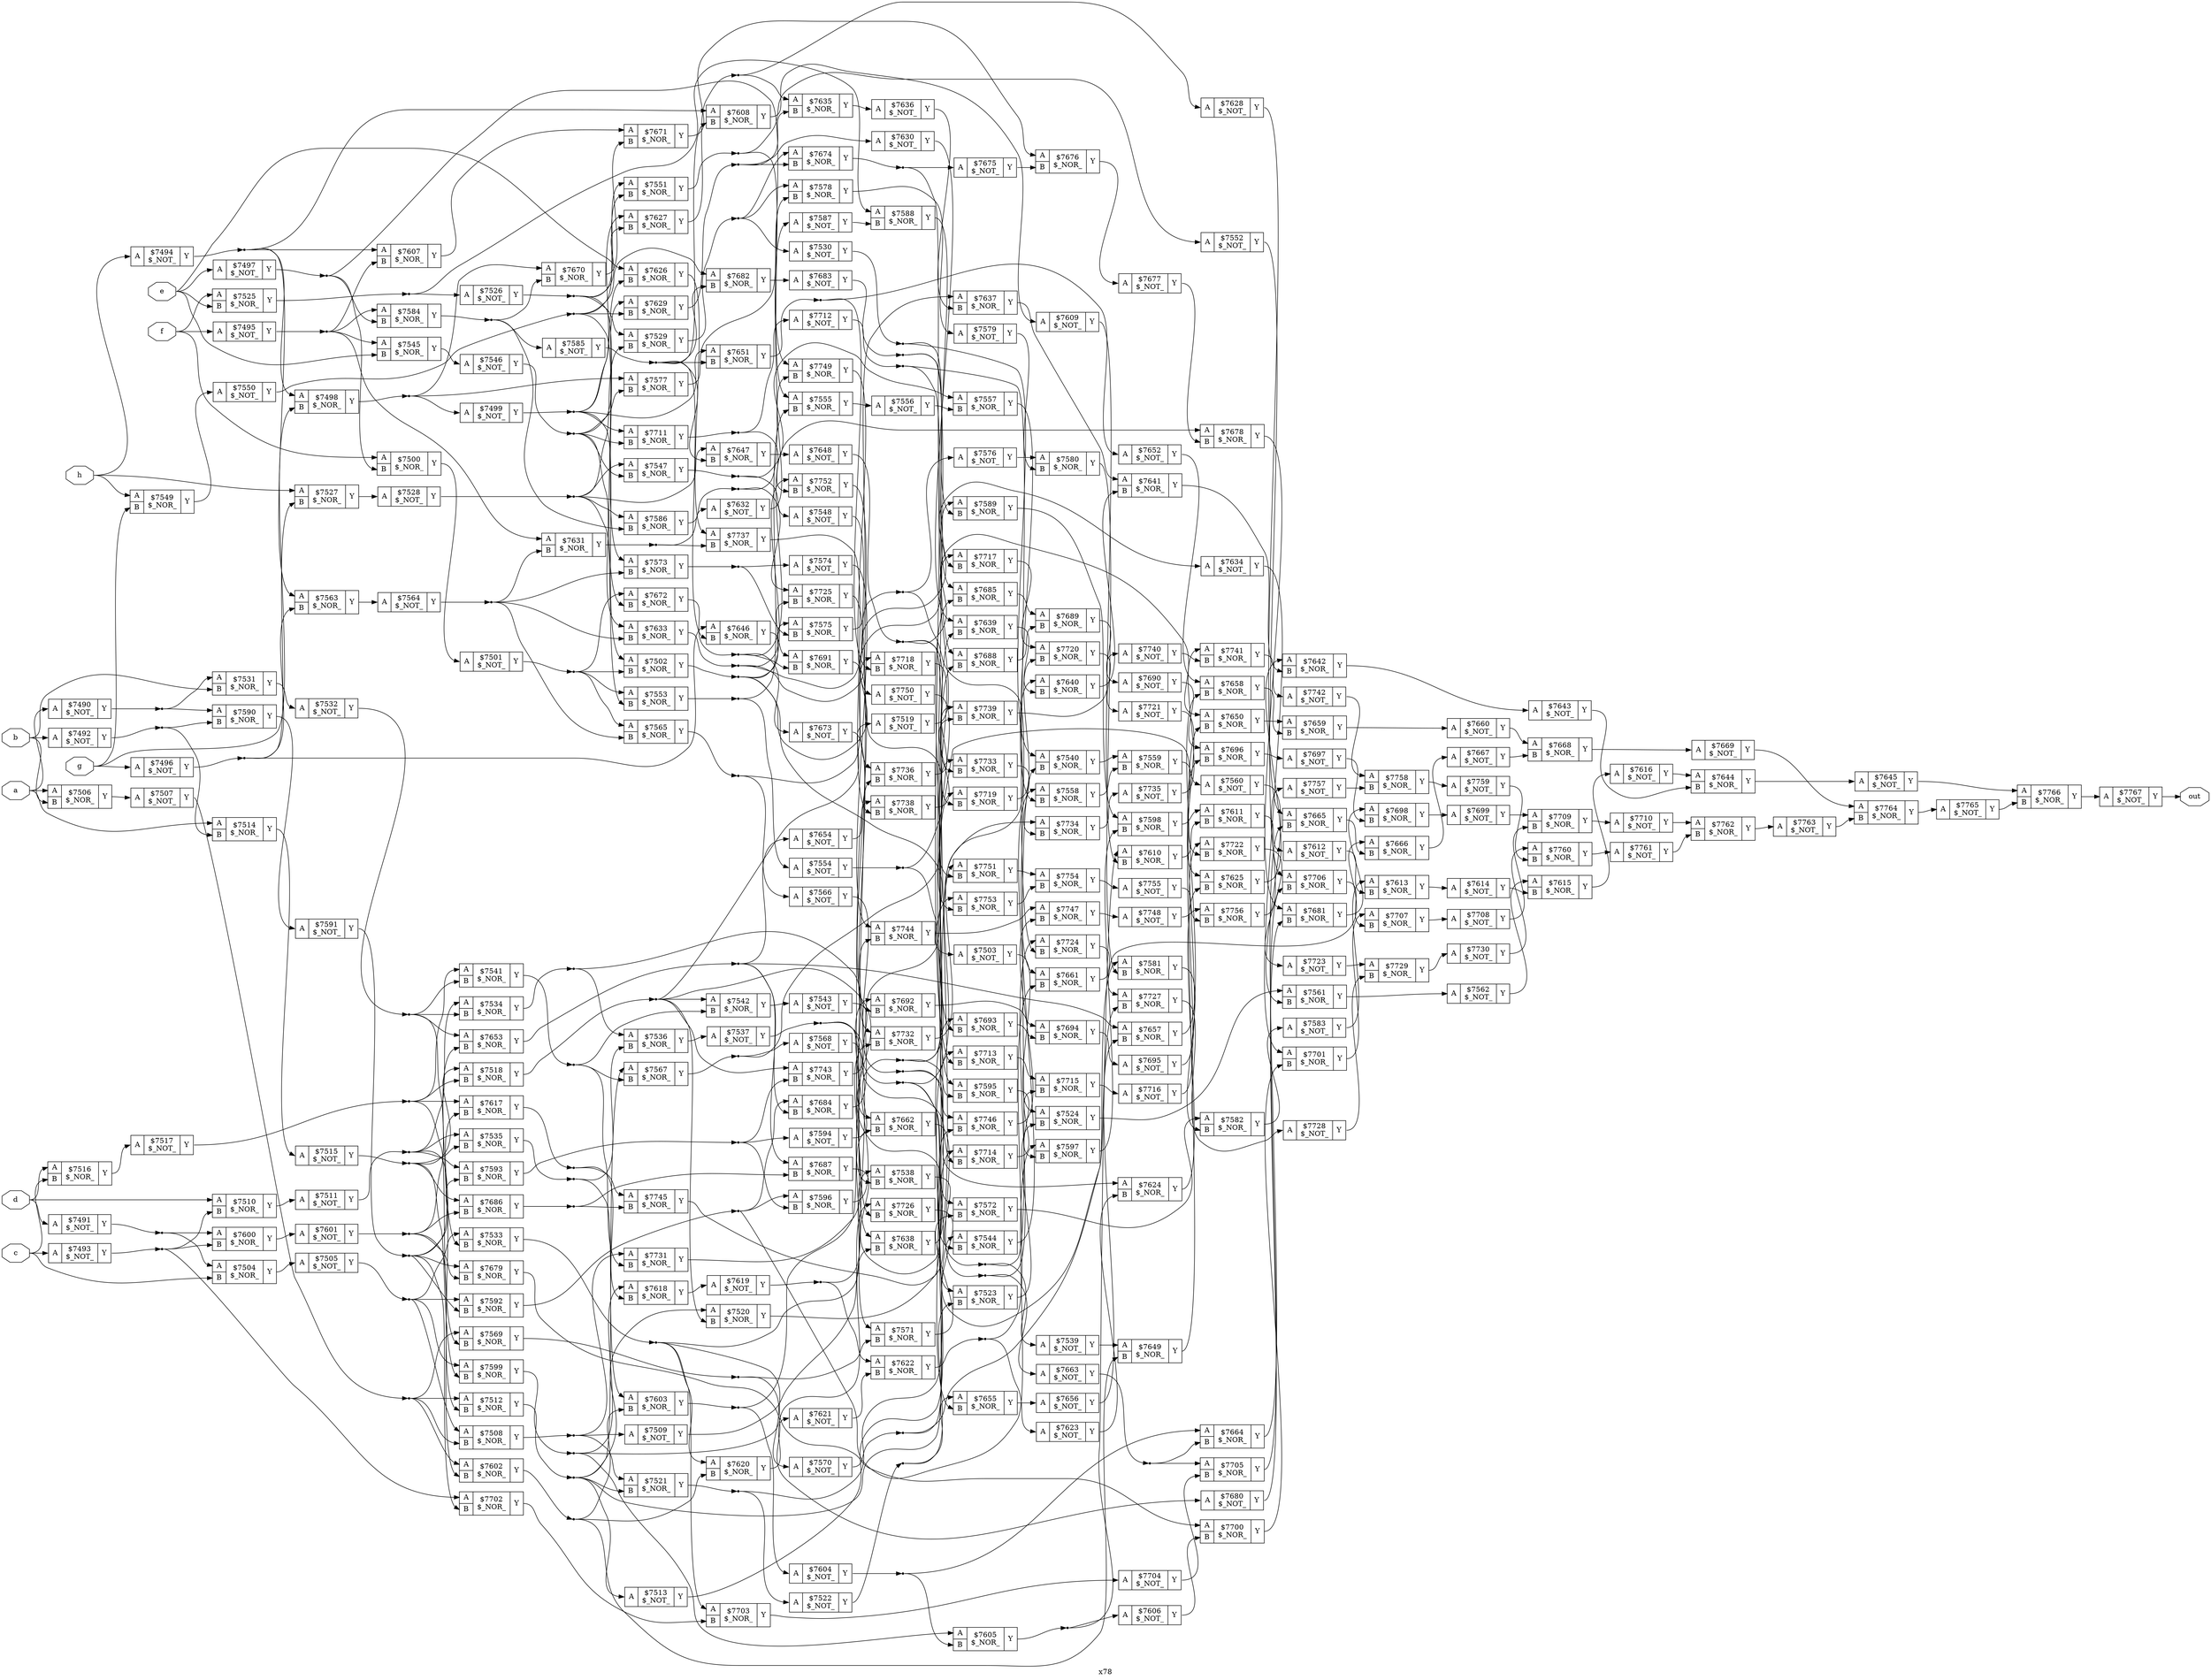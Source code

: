digraph "x78" {
label="x78";
rankdir="LR";
remincross=true;
n278 [ shape=octagon, label="a", color="black", fontcolor="black" ];
n279 [ shape=octagon, label="b", color="black", fontcolor="black" ];
n280 [ shape=octagon, label="c", color="black", fontcolor="black" ];
n281 [ shape=octagon, label="d", color="black", fontcolor="black" ];
n282 [ shape=octagon, label="e", color="black", fontcolor="black" ];
n283 [ shape=octagon, label="f", color="black", fontcolor="black" ];
n284 [ shape=octagon, label="g", color="black", fontcolor="black" ];
n285 [ shape=octagon, label="h", color="black", fontcolor="black" ];
n286 [ shape=octagon, label="out", color="black", fontcolor="black" ];
c289 [ shape=record, label="{{<p287> A}|$7490\n$_NOT_|{<p288> Y}}" ];
c290 [ shape=record, label="{{<p287> A}|$7491\n$_NOT_|{<p288> Y}}" ];
c291 [ shape=record, label="{{<p287> A}|$7492\n$_NOT_|{<p288> Y}}" ];
c292 [ shape=record, label="{{<p287> A}|$7493\n$_NOT_|{<p288> Y}}" ];
c293 [ shape=record, label="{{<p287> A}|$7494\n$_NOT_|{<p288> Y}}" ];
c294 [ shape=record, label="{{<p287> A}|$7495\n$_NOT_|{<p288> Y}}" ];
c295 [ shape=record, label="{{<p287> A}|$7496\n$_NOT_|{<p288> Y}}" ];
c296 [ shape=record, label="{{<p287> A}|$7497\n$_NOT_|{<p288> Y}}" ];
c298 [ shape=record, label="{{<p287> A|<p297> B}|$7498\n$_NOR_|{<p288> Y}}" ];
c299 [ shape=record, label="{{<p287> A}|$7499\n$_NOT_|{<p288> Y}}" ];
c300 [ shape=record, label="{{<p287> A|<p297> B}|$7500\n$_NOR_|{<p288> Y}}" ];
c301 [ shape=record, label="{{<p287> A}|$7501\n$_NOT_|{<p288> Y}}" ];
c302 [ shape=record, label="{{<p287> A|<p297> B}|$7502\n$_NOR_|{<p288> Y}}" ];
c303 [ shape=record, label="{{<p287> A}|$7503\n$_NOT_|{<p288> Y}}" ];
c304 [ shape=record, label="{{<p287> A|<p297> B}|$7504\n$_NOR_|{<p288> Y}}" ];
c305 [ shape=record, label="{{<p287> A}|$7505\n$_NOT_|{<p288> Y}}" ];
c306 [ shape=record, label="{{<p287> A|<p297> B}|$7506\n$_NOR_|{<p288> Y}}" ];
c307 [ shape=record, label="{{<p287> A}|$7507\n$_NOT_|{<p288> Y}}" ];
c308 [ shape=record, label="{{<p287> A|<p297> B}|$7508\n$_NOR_|{<p288> Y}}" ];
c309 [ shape=record, label="{{<p287> A}|$7509\n$_NOT_|{<p288> Y}}" ];
c310 [ shape=record, label="{{<p287> A|<p297> B}|$7510\n$_NOR_|{<p288> Y}}" ];
c311 [ shape=record, label="{{<p287> A}|$7511\n$_NOT_|{<p288> Y}}" ];
c312 [ shape=record, label="{{<p287> A|<p297> B}|$7512\n$_NOR_|{<p288> Y}}" ];
c313 [ shape=record, label="{{<p287> A}|$7513\n$_NOT_|{<p288> Y}}" ];
c314 [ shape=record, label="{{<p287> A|<p297> B}|$7514\n$_NOR_|{<p288> Y}}" ];
c315 [ shape=record, label="{{<p287> A}|$7515\n$_NOT_|{<p288> Y}}" ];
c316 [ shape=record, label="{{<p287> A|<p297> B}|$7516\n$_NOR_|{<p288> Y}}" ];
c317 [ shape=record, label="{{<p287> A}|$7517\n$_NOT_|{<p288> Y}}" ];
c318 [ shape=record, label="{{<p287> A|<p297> B}|$7518\n$_NOR_|{<p288> Y}}" ];
c319 [ shape=record, label="{{<p287> A}|$7519\n$_NOT_|{<p288> Y}}" ];
c320 [ shape=record, label="{{<p287> A|<p297> B}|$7520\n$_NOR_|{<p288> Y}}" ];
c321 [ shape=record, label="{{<p287> A|<p297> B}|$7521\n$_NOR_|{<p288> Y}}" ];
c322 [ shape=record, label="{{<p287> A}|$7522\n$_NOT_|{<p288> Y}}" ];
c323 [ shape=record, label="{{<p287> A|<p297> B}|$7523\n$_NOR_|{<p288> Y}}" ];
c324 [ shape=record, label="{{<p287> A|<p297> B}|$7524\n$_NOR_|{<p288> Y}}" ];
c325 [ shape=record, label="{{<p287> A|<p297> B}|$7525\n$_NOR_|{<p288> Y}}" ];
c326 [ shape=record, label="{{<p287> A}|$7526\n$_NOT_|{<p288> Y}}" ];
c327 [ shape=record, label="{{<p287> A|<p297> B}|$7527\n$_NOR_|{<p288> Y}}" ];
c328 [ shape=record, label="{{<p287> A}|$7528\n$_NOT_|{<p288> Y}}" ];
c329 [ shape=record, label="{{<p287> A|<p297> B}|$7529\n$_NOR_|{<p288> Y}}" ];
c330 [ shape=record, label="{{<p287> A}|$7530\n$_NOT_|{<p288> Y}}" ];
c331 [ shape=record, label="{{<p287> A|<p297> B}|$7531\n$_NOR_|{<p288> Y}}" ];
c332 [ shape=record, label="{{<p287> A}|$7532\n$_NOT_|{<p288> Y}}" ];
c333 [ shape=record, label="{{<p287> A|<p297> B}|$7533\n$_NOR_|{<p288> Y}}" ];
c334 [ shape=record, label="{{<p287> A|<p297> B}|$7534\n$_NOR_|{<p288> Y}}" ];
c335 [ shape=record, label="{{<p287> A|<p297> B}|$7535\n$_NOR_|{<p288> Y}}" ];
c336 [ shape=record, label="{{<p287> A|<p297> B}|$7536\n$_NOR_|{<p288> Y}}" ];
c337 [ shape=record, label="{{<p287> A}|$7537\n$_NOT_|{<p288> Y}}" ];
c338 [ shape=record, label="{{<p287> A|<p297> B}|$7538\n$_NOR_|{<p288> Y}}" ];
c339 [ shape=record, label="{{<p287> A}|$7539\n$_NOT_|{<p288> Y}}" ];
c340 [ shape=record, label="{{<p287> A|<p297> B}|$7540\n$_NOR_|{<p288> Y}}" ];
c341 [ shape=record, label="{{<p287> A|<p297> B}|$7541\n$_NOR_|{<p288> Y}}" ];
c342 [ shape=record, label="{{<p287> A|<p297> B}|$7542\n$_NOR_|{<p288> Y}}" ];
c343 [ shape=record, label="{{<p287> A}|$7543\n$_NOT_|{<p288> Y}}" ];
c344 [ shape=record, label="{{<p287> A|<p297> B}|$7544\n$_NOR_|{<p288> Y}}" ];
c345 [ shape=record, label="{{<p287> A|<p297> B}|$7545\n$_NOR_|{<p288> Y}}" ];
c346 [ shape=record, label="{{<p287> A}|$7546\n$_NOT_|{<p288> Y}}" ];
c347 [ shape=record, label="{{<p287> A|<p297> B}|$7547\n$_NOR_|{<p288> Y}}" ];
c348 [ shape=record, label="{{<p287> A}|$7548\n$_NOT_|{<p288> Y}}" ];
c349 [ shape=record, label="{{<p287> A|<p297> B}|$7549\n$_NOR_|{<p288> Y}}" ];
c350 [ shape=record, label="{{<p287> A}|$7550\n$_NOT_|{<p288> Y}}" ];
c351 [ shape=record, label="{{<p287> A|<p297> B}|$7551\n$_NOR_|{<p288> Y}}" ];
c352 [ shape=record, label="{{<p287> A}|$7552\n$_NOT_|{<p288> Y}}" ];
c353 [ shape=record, label="{{<p287> A|<p297> B}|$7553\n$_NOR_|{<p288> Y}}" ];
c354 [ shape=record, label="{{<p287> A}|$7554\n$_NOT_|{<p288> Y}}" ];
c355 [ shape=record, label="{{<p287> A|<p297> B}|$7555\n$_NOR_|{<p288> Y}}" ];
c356 [ shape=record, label="{{<p287> A}|$7556\n$_NOT_|{<p288> Y}}" ];
c357 [ shape=record, label="{{<p287> A|<p297> B}|$7557\n$_NOR_|{<p288> Y}}" ];
c358 [ shape=record, label="{{<p287> A|<p297> B}|$7558\n$_NOR_|{<p288> Y}}" ];
c359 [ shape=record, label="{{<p287> A|<p297> B}|$7559\n$_NOR_|{<p288> Y}}" ];
c360 [ shape=record, label="{{<p287> A}|$7560\n$_NOT_|{<p288> Y}}" ];
c361 [ shape=record, label="{{<p287> A|<p297> B}|$7561\n$_NOR_|{<p288> Y}}" ];
c362 [ shape=record, label="{{<p287> A}|$7562\n$_NOT_|{<p288> Y}}" ];
c363 [ shape=record, label="{{<p287> A|<p297> B}|$7563\n$_NOR_|{<p288> Y}}" ];
c364 [ shape=record, label="{{<p287> A}|$7564\n$_NOT_|{<p288> Y}}" ];
c365 [ shape=record, label="{{<p287> A|<p297> B}|$7565\n$_NOR_|{<p288> Y}}" ];
c366 [ shape=record, label="{{<p287> A}|$7566\n$_NOT_|{<p288> Y}}" ];
c367 [ shape=record, label="{{<p287> A|<p297> B}|$7567\n$_NOR_|{<p288> Y}}" ];
c368 [ shape=record, label="{{<p287> A}|$7568\n$_NOT_|{<p288> Y}}" ];
c369 [ shape=record, label="{{<p287> A|<p297> B}|$7569\n$_NOR_|{<p288> Y}}" ];
c370 [ shape=record, label="{{<p287> A}|$7570\n$_NOT_|{<p288> Y}}" ];
c371 [ shape=record, label="{{<p287> A|<p297> B}|$7571\n$_NOR_|{<p288> Y}}" ];
c372 [ shape=record, label="{{<p287> A|<p297> B}|$7572\n$_NOR_|{<p288> Y}}" ];
c373 [ shape=record, label="{{<p287> A|<p297> B}|$7573\n$_NOR_|{<p288> Y}}" ];
c374 [ shape=record, label="{{<p287> A}|$7574\n$_NOT_|{<p288> Y}}" ];
c375 [ shape=record, label="{{<p287> A|<p297> B}|$7575\n$_NOR_|{<p288> Y}}" ];
c376 [ shape=record, label="{{<p287> A}|$7576\n$_NOT_|{<p288> Y}}" ];
c377 [ shape=record, label="{{<p287> A|<p297> B}|$7577\n$_NOR_|{<p288> Y}}" ];
c378 [ shape=record, label="{{<p287> A|<p297> B}|$7578\n$_NOR_|{<p288> Y}}" ];
c379 [ shape=record, label="{{<p287> A}|$7579\n$_NOT_|{<p288> Y}}" ];
c380 [ shape=record, label="{{<p287> A|<p297> B}|$7580\n$_NOR_|{<p288> Y}}" ];
c381 [ shape=record, label="{{<p287> A|<p297> B}|$7581\n$_NOR_|{<p288> Y}}" ];
c382 [ shape=record, label="{{<p287> A|<p297> B}|$7582\n$_NOR_|{<p288> Y}}" ];
c383 [ shape=record, label="{{<p287> A}|$7583\n$_NOT_|{<p288> Y}}" ];
c384 [ shape=record, label="{{<p287> A|<p297> B}|$7584\n$_NOR_|{<p288> Y}}" ];
c385 [ shape=record, label="{{<p287> A}|$7585\n$_NOT_|{<p288> Y}}" ];
c386 [ shape=record, label="{{<p287> A|<p297> B}|$7586\n$_NOR_|{<p288> Y}}" ];
c387 [ shape=record, label="{{<p287> A}|$7587\n$_NOT_|{<p288> Y}}" ];
c388 [ shape=record, label="{{<p287> A|<p297> B}|$7588\n$_NOR_|{<p288> Y}}" ];
c389 [ shape=record, label="{{<p287> A|<p297> B}|$7589\n$_NOR_|{<p288> Y}}" ];
c390 [ shape=record, label="{{<p287> A|<p297> B}|$7590\n$_NOR_|{<p288> Y}}" ];
c391 [ shape=record, label="{{<p287> A}|$7591\n$_NOT_|{<p288> Y}}" ];
c392 [ shape=record, label="{{<p287> A|<p297> B}|$7592\n$_NOR_|{<p288> Y}}" ];
c393 [ shape=record, label="{{<p287> A|<p297> B}|$7593\n$_NOR_|{<p288> Y}}" ];
c394 [ shape=record, label="{{<p287> A}|$7594\n$_NOT_|{<p288> Y}}" ];
c395 [ shape=record, label="{{<p287> A|<p297> B}|$7595\n$_NOR_|{<p288> Y}}" ];
c396 [ shape=record, label="{{<p287> A|<p297> B}|$7596\n$_NOR_|{<p288> Y}}" ];
c397 [ shape=record, label="{{<p287> A|<p297> B}|$7597\n$_NOR_|{<p288> Y}}" ];
c398 [ shape=record, label="{{<p287> A|<p297> B}|$7598\n$_NOR_|{<p288> Y}}" ];
c399 [ shape=record, label="{{<p287> A|<p297> B}|$7599\n$_NOR_|{<p288> Y}}" ];
c400 [ shape=record, label="{{<p287> A|<p297> B}|$7600\n$_NOR_|{<p288> Y}}" ];
c401 [ shape=record, label="{{<p287> A}|$7601\n$_NOT_|{<p288> Y}}" ];
c402 [ shape=record, label="{{<p287> A|<p297> B}|$7602\n$_NOR_|{<p288> Y}}" ];
c403 [ shape=record, label="{{<p287> A|<p297> B}|$7603\n$_NOR_|{<p288> Y}}" ];
c404 [ shape=record, label="{{<p287> A}|$7604\n$_NOT_|{<p288> Y}}" ];
c405 [ shape=record, label="{{<p287> A|<p297> B}|$7605\n$_NOR_|{<p288> Y}}" ];
c406 [ shape=record, label="{{<p287> A}|$7606\n$_NOT_|{<p288> Y}}" ];
c407 [ shape=record, label="{{<p287> A|<p297> B}|$7607\n$_NOR_|{<p288> Y}}" ];
c408 [ shape=record, label="{{<p287> A|<p297> B}|$7608\n$_NOR_|{<p288> Y}}" ];
c409 [ shape=record, label="{{<p287> A}|$7609\n$_NOT_|{<p288> Y}}" ];
c410 [ shape=record, label="{{<p287> A|<p297> B}|$7610\n$_NOR_|{<p288> Y}}" ];
c411 [ shape=record, label="{{<p287> A|<p297> B}|$7611\n$_NOR_|{<p288> Y}}" ];
c412 [ shape=record, label="{{<p287> A}|$7612\n$_NOT_|{<p288> Y}}" ];
c413 [ shape=record, label="{{<p287> A|<p297> B}|$7613\n$_NOR_|{<p288> Y}}" ];
c414 [ shape=record, label="{{<p287> A}|$7614\n$_NOT_|{<p288> Y}}" ];
c415 [ shape=record, label="{{<p287> A|<p297> B}|$7615\n$_NOR_|{<p288> Y}}" ];
c416 [ shape=record, label="{{<p287> A}|$7616\n$_NOT_|{<p288> Y}}" ];
c417 [ shape=record, label="{{<p287> A|<p297> B}|$7617\n$_NOR_|{<p288> Y}}" ];
c418 [ shape=record, label="{{<p287> A|<p297> B}|$7618\n$_NOR_|{<p288> Y}}" ];
c419 [ shape=record, label="{{<p287> A}|$7619\n$_NOT_|{<p288> Y}}" ];
c420 [ shape=record, label="{{<p287> A|<p297> B}|$7620\n$_NOR_|{<p288> Y}}" ];
c421 [ shape=record, label="{{<p287> A}|$7621\n$_NOT_|{<p288> Y}}" ];
c422 [ shape=record, label="{{<p287> A|<p297> B}|$7622\n$_NOR_|{<p288> Y}}" ];
c423 [ shape=record, label="{{<p287> A}|$7623\n$_NOT_|{<p288> Y}}" ];
c424 [ shape=record, label="{{<p287> A|<p297> B}|$7624\n$_NOR_|{<p288> Y}}" ];
c425 [ shape=record, label="{{<p287> A|<p297> B}|$7625\n$_NOR_|{<p288> Y}}" ];
c426 [ shape=record, label="{{<p287> A|<p297> B}|$7626\n$_NOR_|{<p288> Y}}" ];
c427 [ shape=record, label="{{<p287> A|<p297> B}|$7627\n$_NOR_|{<p288> Y}}" ];
c428 [ shape=record, label="{{<p287> A}|$7628\n$_NOT_|{<p288> Y}}" ];
c429 [ shape=record, label="{{<p287> A|<p297> B}|$7629\n$_NOR_|{<p288> Y}}" ];
c430 [ shape=record, label="{{<p287> A}|$7630\n$_NOT_|{<p288> Y}}" ];
c431 [ shape=record, label="{{<p287> A|<p297> B}|$7631\n$_NOR_|{<p288> Y}}" ];
c432 [ shape=record, label="{{<p287> A}|$7632\n$_NOT_|{<p288> Y}}" ];
c433 [ shape=record, label="{{<p287> A|<p297> B}|$7633\n$_NOR_|{<p288> Y}}" ];
c434 [ shape=record, label="{{<p287> A}|$7634\n$_NOT_|{<p288> Y}}" ];
c435 [ shape=record, label="{{<p287> A|<p297> B}|$7635\n$_NOR_|{<p288> Y}}" ];
c436 [ shape=record, label="{{<p287> A}|$7636\n$_NOT_|{<p288> Y}}" ];
c437 [ shape=record, label="{{<p287> A|<p297> B}|$7637\n$_NOR_|{<p288> Y}}" ];
c438 [ shape=record, label="{{<p287> A|<p297> B}|$7638\n$_NOR_|{<p288> Y}}" ];
c439 [ shape=record, label="{{<p287> A|<p297> B}|$7639\n$_NOR_|{<p288> Y}}" ];
c440 [ shape=record, label="{{<p287> A|<p297> B}|$7640\n$_NOR_|{<p288> Y}}" ];
c441 [ shape=record, label="{{<p287> A|<p297> B}|$7641\n$_NOR_|{<p288> Y}}" ];
c442 [ shape=record, label="{{<p287> A|<p297> B}|$7642\n$_NOR_|{<p288> Y}}" ];
c443 [ shape=record, label="{{<p287> A}|$7643\n$_NOT_|{<p288> Y}}" ];
c444 [ shape=record, label="{{<p287> A|<p297> B}|$7644\n$_NOR_|{<p288> Y}}" ];
c445 [ shape=record, label="{{<p287> A}|$7645\n$_NOT_|{<p288> Y}}" ];
c446 [ shape=record, label="{{<p287> A|<p297> B}|$7646\n$_NOR_|{<p288> Y}}" ];
c447 [ shape=record, label="{{<p287> A|<p297> B}|$7647\n$_NOR_|{<p288> Y}}" ];
c448 [ shape=record, label="{{<p287> A}|$7648\n$_NOT_|{<p288> Y}}" ];
c449 [ shape=record, label="{{<p287> A|<p297> B}|$7649\n$_NOR_|{<p288> Y}}" ];
c450 [ shape=record, label="{{<p287> A|<p297> B}|$7650\n$_NOR_|{<p288> Y}}" ];
c451 [ shape=record, label="{{<p287> A|<p297> B}|$7651\n$_NOR_|{<p288> Y}}" ];
c452 [ shape=record, label="{{<p287> A}|$7652\n$_NOT_|{<p288> Y}}" ];
c453 [ shape=record, label="{{<p287> A|<p297> B}|$7653\n$_NOR_|{<p288> Y}}" ];
c454 [ shape=record, label="{{<p287> A}|$7654\n$_NOT_|{<p288> Y}}" ];
c455 [ shape=record, label="{{<p287> A|<p297> B}|$7655\n$_NOR_|{<p288> Y}}" ];
c456 [ shape=record, label="{{<p287> A}|$7656\n$_NOT_|{<p288> Y}}" ];
c457 [ shape=record, label="{{<p287> A|<p297> B}|$7657\n$_NOR_|{<p288> Y}}" ];
c458 [ shape=record, label="{{<p287> A|<p297> B}|$7658\n$_NOR_|{<p288> Y}}" ];
c459 [ shape=record, label="{{<p287> A|<p297> B}|$7659\n$_NOR_|{<p288> Y}}" ];
c460 [ shape=record, label="{{<p287> A}|$7660\n$_NOT_|{<p288> Y}}" ];
c461 [ shape=record, label="{{<p287> A|<p297> B}|$7661\n$_NOR_|{<p288> Y}}" ];
c462 [ shape=record, label="{{<p287> A|<p297> B}|$7662\n$_NOR_|{<p288> Y}}" ];
c463 [ shape=record, label="{{<p287> A}|$7663\n$_NOT_|{<p288> Y}}" ];
c464 [ shape=record, label="{{<p287> A|<p297> B}|$7664\n$_NOR_|{<p288> Y}}" ];
c465 [ shape=record, label="{{<p287> A|<p297> B}|$7665\n$_NOR_|{<p288> Y}}" ];
c466 [ shape=record, label="{{<p287> A|<p297> B}|$7666\n$_NOR_|{<p288> Y}}" ];
c467 [ shape=record, label="{{<p287> A}|$7667\n$_NOT_|{<p288> Y}}" ];
c468 [ shape=record, label="{{<p287> A|<p297> B}|$7668\n$_NOR_|{<p288> Y}}" ];
c469 [ shape=record, label="{{<p287> A}|$7669\n$_NOT_|{<p288> Y}}" ];
c470 [ shape=record, label="{{<p287> A|<p297> B}|$7670\n$_NOR_|{<p288> Y}}" ];
c471 [ shape=record, label="{{<p287> A|<p297> B}|$7671\n$_NOR_|{<p288> Y}}" ];
c472 [ shape=record, label="{{<p287> A|<p297> B}|$7672\n$_NOR_|{<p288> Y}}" ];
c473 [ shape=record, label="{{<p287> A}|$7673\n$_NOT_|{<p288> Y}}" ];
c474 [ shape=record, label="{{<p287> A|<p297> B}|$7674\n$_NOR_|{<p288> Y}}" ];
c475 [ shape=record, label="{{<p287> A}|$7675\n$_NOT_|{<p288> Y}}" ];
c476 [ shape=record, label="{{<p287> A|<p297> B}|$7676\n$_NOR_|{<p288> Y}}" ];
c477 [ shape=record, label="{{<p287> A}|$7677\n$_NOT_|{<p288> Y}}" ];
c478 [ shape=record, label="{{<p287> A|<p297> B}|$7678\n$_NOR_|{<p288> Y}}" ];
c479 [ shape=record, label="{{<p287> A|<p297> B}|$7679\n$_NOR_|{<p288> Y}}" ];
c480 [ shape=record, label="{{<p287> A}|$7680\n$_NOT_|{<p288> Y}}" ];
c481 [ shape=record, label="{{<p287> A|<p297> B}|$7681\n$_NOR_|{<p288> Y}}" ];
c482 [ shape=record, label="{{<p287> A|<p297> B}|$7682\n$_NOR_|{<p288> Y}}" ];
c483 [ shape=record, label="{{<p287> A}|$7683\n$_NOT_|{<p288> Y}}" ];
c484 [ shape=record, label="{{<p287> A|<p297> B}|$7684\n$_NOR_|{<p288> Y}}" ];
c485 [ shape=record, label="{{<p287> A|<p297> B}|$7685\n$_NOR_|{<p288> Y}}" ];
c486 [ shape=record, label="{{<p287> A|<p297> B}|$7686\n$_NOR_|{<p288> Y}}" ];
c487 [ shape=record, label="{{<p287> A|<p297> B}|$7687\n$_NOR_|{<p288> Y}}" ];
c488 [ shape=record, label="{{<p287> A|<p297> B}|$7688\n$_NOR_|{<p288> Y}}" ];
c489 [ shape=record, label="{{<p287> A|<p297> B}|$7689\n$_NOR_|{<p288> Y}}" ];
c490 [ shape=record, label="{{<p287> A}|$7690\n$_NOT_|{<p288> Y}}" ];
c491 [ shape=record, label="{{<p287> A|<p297> B}|$7691\n$_NOR_|{<p288> Y}}" ];
c492 [ shape=record, label="{{<p287> A|<p297> B}|$7692\n$_NOR_|{<p288> Y}}" ];
c493 [ shape=record, label="{{<p287> A|<p297> B}|$7693\n$_NOR_|{<p288> Y}}" ];
c494 [ shape=record, label="{{<p287> A|<p297> B}|$7694\n$_NOR_|{<p288> Y}}" ];
c495 [ shape=record, label="{{<p287> A}|$7695\n$_NOT_|{<p288> Y}}" ];
c496 [ shape=record, label="{{<p287> A|<p297> B}|$7696\n$_NOR_|{<p288> Y}}" ];
c497 [ shape=record, label="{{<p287> A}|$7697\n$_NOT_|{<p288> Y}}" ];
c498 [ shape=record, label="{{<p287> A|<p297> B}|$7698\n$_NOR_|{<p288> Y}}" ];
c499 [ shape=record, label="{{<p287> A}|$7699\n$_NOT_|{<p288> Y}}" ];
c500 [ shape=record, label="{{<p287> A|<p297> B}|$7700\n$_NOR_|{<p288> Y}}" ];
c501 [ shape=record, label="{{<p287> A|<p297> B}|$7701\n$_NOR_|{<p288> Y}}" ];
c502 [ shape=record, label="{{<p287> A|<p297> B}|$7702\n$_NOR_|{<p288> Y}}" ];
c503 [ shape=record, label="{{<p287> A|<p297> B}|$7703\n$_NOR_|{<p288> Y}}" ];
c504 [ shape=record, label="{{<p287> A}|$7704\n$_NOT_|{<p288> Y}}" ];
c505 [ shape=record, label="{{<p287> A|<p297> B}|$7705\n$_NOR_|{<p288> Y}}" ];
c506 [ shape=record, label="{{<p287> A|<p297> B}|$7706\n$_NOR_|{<p288> Y}}" ];
c507 [ shape=record, label="{{<p287> A|<p297> B}|$7707\n$_NOR_|{<p288> Y}}" ];
c508 [ shape=record, label="{{<p287> A}|$7708\n$_NOT_|{<p288> Y}}" ];
c509 [ shape=record, label="{{<p287> A|<p297> B}|$7709\n$_NOR_|{<p288> Y}}" ];
c510 [ shape=record, label="{{<p287> A}|$7710\n$_NOT_|{<p288> Y}}" ];
c511 [ shape=record, label="{{<p287> A|<p297> B}|$7711\n$_NOR_|{<p288> Y}}" ];
c512 [ shape=record, label="{{<p287> A}|$7712\n$_NOT_|{<p288> Y}}" ];
c513 [ shape=record, label="{{<p287> A|<p297> B}|$7713\n$_NOR_|{<p288> Y}}" ];
c514 [ shape=record, label="{{<p287> A|<p297> B}|$7714\n$_NOR_|{<p288> Y}}" ];
c515 [ shape=record, label="{{<p287> A|<p297> B}|$7715\n$_NOR_|{<p288> Y}}" ];
c516 [ shape=record, label="{{<p287> A}|$7716\n$_NOT_|{<p288> Y}}" ];
c517 [ shape=record, label="{{<p287> A|<p297> B}|$7717\n$_NOR_|{<p288> Y}}" ];
c518 [ shape=record, label="{{<p287> A|<p297> B}|$7718\n$_NOR_|{<p288> Y}}" ];
c519 [ shape=record, label="{{<p287> A|<p297> B}|$7719\n$_NOR_|{<p288> Y}}" ];
c520 [ shape=record, label="{{<p287> A|<p297> B}|$7720\n$_NOR_|{<p288> Y}}" ];
c521 [ shape=record, label="{{<p287> A}|$7721\n$_NOT_|{<p288> Y}}" ];
c522 [ shape=record, label="{{<p287> A|<p297> B}|$7722\n$_NOR_|{<p288> Y}}" ];
c523 [ shape=record, label="{{<p287> A}|$7723\n$_NOT_|{<p288> Y}}" ];
c524 [ shape=record, label="{{<p287> A|<p297> B}|$7724\n$_NOR_|{<p288> Y}}" ];
c525 [ shape=record, label="{{<p287> A|<p297> B}|$7725\n$_NOR_|{<p288> Y}}" ];
c526 [ shape=record, label="{{<p287> A|<p297> B}|$7726\n$_NOR_|{<p288> Y}}" ];
c527 [ shape=record, label="{{<p287> A|<p297> B}|$7727\n$_NOR_|{<p288> Y}}" ];
c528 [ shape=record, label="{{<p287> A}|$7728\n$_NOT_|{<p288> Y}}" ];
c529 [ shape=record, label="{{<p287> A|<p297> B}|$7729\n$_NOR_|{<p288> Y}}" ];
c530 [ shape=record, label="{{<p287> A}|$7730\n$_NOT_|{<p288> Y}}" ];
c531 [ shape=record, label="{{<p287> A|<p297> B}|$7731\n$_NOR_|{<p288> Y}}" ];
c532 [ shape=record, label="{{<p287> A|<p297> B}|$7732\n$_NOR_|{<p288> Y}}" ];
c533 [ shape=record, label="{{<p287> A|<p297> B}|$7733\n$_NOR_|{<p288> Y}}" ];
c534 [ shape=record, label="{{<p287> A|<p297> B}|$7734\n$_NOR_|{<p288> Y}}" ];
c535 [ shape=record, label="{{<p287> A}|$7735\n$_NOT_|{<p288> Y}}" ];
c536 [ shape=record, label="{{<p287> A|<p297> B}|$7736\n$_NOR_|{<p288> Y}}" ];
c537 [ shape=record, label="{{<p287> A|<p297> B}|$7737\n$_NOR_|{<p288> Y}}" ];
c538 [ shape=record, label="{{<p287> A|<p297> B}|$7738\n$_NOR_|{<p288> Y}}" ];
c539 [ shape=record, label="{{<p287> A|<p297> B}|$7739\n$_NOR_|{<p288> Y}}" ];
c540 [ shape=record, label="{{<p287> A}|$7740\n$_NOT_|{<p288> Y}}" ];
c541 [ shape=record, label="{{<p287> A|<p297> B}|$7741\n$_NOR_|{<p288> Y}}" ];
c542 [ shape=record, label="{{<p287> A}|$7742\n$_NOT_|{<p288> Y}}" ];
c543 [ shape=record, label="{{<p287> A|<p297> B}|$7743\n$_NOR_|{<p288> Y}}" ];
c544 [ shape=record, label="{{<p287> A|<p297> B}|$7744\n$_NOR_|{<p288> Y}}" ];
c545 [ shape=record, label="{{<p287> A|<p297> B}|$7745\n$_NOR_|{<p288> Y}}" ];
c546 [ shape=record, label="{{<p287> A|<p297> B}|$7746\n$_NOR_|{<p288> Y}}" ];
c547 [ shape=record, label="{{<p287> A|<p297> B}|$7747\n$_NOR_|{<p288> Y}}" ];
c548 [ shape=record, label="{{<p287> A}|$7748\n$_NOT_|{<p288> Y}}" ];
c549 [ shape=record, label="{{<p287> A|<p297> B}|$7749\n$_NOR_|{<p288> Y}}" ];
c550 [ shape=record, label="{{<p287> A}|$7750\n$_NOT_|{<p288> Y}}" ];
c551 [ shape=record, label="{{<p287> A|<p297> B}|$7751\n$_NOR_|{<p288> Y}}" ];
c552 [ shape=record, label="{{<p287> A|<p297> B}|$7752\n$_NOR_|{<p288> Y}}" ];
c553 [ shape=record, label="{{<p287> A|<p297> B}|$7753\n$_NOR_|{<p288> Y}}" ];
c554 [ shape=record, label="{{<p287> A|<p297> B}|$7754\n$_NOR_|{<p288> Y}}" ];
c555 [ shape=record, label="{{<p287> A}|$7755\n$_NOT_|{<p288> Y}}" ];
c556 [ shape=record, label="{{<p287> A|<p297> B}|$7756\n$_NOR_|{<p288> Y}}" ];
c557 [ shape=record, label="{{<p287> A}|$7757\n$_NOT_|{<p288> Y}}" ];
c558 [ shape=record, label="{{<p287> A|<p297> B}|$7758\n$_NOR_|{<p288> Y}}" ];
c559 [ shape=record, label="{{<p287> A}|$7759\n$_NOT_|{<p288> Y}}" ];
c560 [ shape=record, label="{{<p287> A|<p297> B}|$7760\n$_NOR_|{<p288> Y}}" ];
c561 [ shape=record, label="{{<p287> A}|$7761\n$_NOT_|{<p288> Y}}" ];
c562 [ shape=record, label="{{<p287> A|<p297> B}|$7762\n$_NOR_|{<p288> Y}}" ];
c563 [ shape=record, label="{{<p287> A}|$7763\n$_NOT_|{<p288> Y}}" ];
c564 [ shape=record, label="{{<p287> A|<p297> B}|$7764\n$_NOR_|{<p288> Y}}" ];
c565 [ shape=record, label="{{<p287> A}|$7765\n$_NOT_|{<p288> Y}}" ];
c566 [ shape=record, label="{{<p287> A|<p297> B}|$7766\n$_NOR_|{<p288> Y}}" ];
c567 [ shape=record, label="{{<p287> A}|$7767\n$_NOT_|{<p288> Y}}" ];
c380:p288:e -> c381:p297:w [color="black", label=""];
c389:p288:e -> c398:p287:w [color="black", label=""];
c470:p288:e -> c471:p297:w [color="black", label=""];
c471:p288:e -> c476:p287:w [color="black", label=""];
n102 [ shape=point ];
c472:p288:e -> n102:w [color="black", label=""];
n102:e -> c473:p287:w [color="black", label=""];
n102:e -> c478:p287:w [color="black", label=""];
n102:e -> c491:p297:w [color="black", label=""];
c473:p288:e -> c532:p287:w [color="black", label=""];
n104 [ shape=point ];
c474:p288:e -> n104:w [color="black", label=""];
n104:e -> c475:p287:w [color="black", label=""];
n104:e -> c488:p287:w [color="black", label=""];
c475:p288:e -> c476:p297:w [color="black", label=""];
c476:p288:e -> c477:p287:w [color="black", label=""];
c477:p288:e -> c478:p297:w [color="black", label=""];
c478:p288:e -> c481:p287:w [color="black", label=""];
c479:p288:e -> c480:p287:w [color="black", label=""];
n11 [ shape=point ];
c289:p288:e -> n11:w [color="black", label=""];
n11:e -> c331:p287:w [color="black", label=""];
n11:e -> c390:p287:w [color="black", label=""];
n110 [ shape=point ];
c299:p288:e -> n110:w [color="black", label=""];
n110:e -> c302:p287:w [color="black", label=""];
n110:e -> c426:p297:w [color="black", label=""];
n110:e -> c427:p287:w [color="black", label=""];
n110:e -> c451:p287:w [color="black", label=""];
n110:e -> c511:p287:w [color="black", label=""];
c480:p288:e -> c481:p297:w [color="black", label=""];
c481:p288:e -> c498:p287:w [color="black", label=""];
c482:p288:e -> c483:p287:w [color="black", label=""];
n114 [ shape=point ];
c483:p288:e -> n114:w [color="black", label=""];
n114:e -> c485:p287:w [color="black", label=""];
n114:e -> c493:p297:w [color="black", label=""];
c484:p288:e -> c485:p297:w [color="black", label=""];
c485:p288:e -> c489:p287:w [color="black", label=""];
n117 [ shape=point ];
c486:p288:e -> n117:w [color="black", label=""];
n117:e -> c487:p297:w [color="black", label=""];
n117:e -> c545:p297:w [color="black", label=""];
c487:p288:e -> c488:p297:w [color="black", label=""];
c488:p288:e -> c489:p297:w [color="black", label=""];
c390:p288:e -> c391:p287:w [color="black", label=""];
c489:p288:e -> c490:p287:w [color="black", label=""];
c300:p288:e -> c301:p287:w [color="black", label=""];
c490:p288:e -> c496:p287:w [color="black", label=""];
c491:p288:e -> c492:p297:w [color="black", label=""];
c492:p288:e -> c494:p287:w [color="black", label=""];
c493:p288:e -> c494:p297:w [color="black", label=""];
c494:p288:e -> c495:p287:w [color="black", label=""];
c495:p288:e -> c496:p297:w [color="black", label=""];
c496:p288:e -> c497:p287:w [color="black", label=""];
c497:p288:e -> c498:p297:w [color="black", label=""];
n13 [ shape=point ];
c391:p288:e -> n13:w [color="black", label=""];
n13:e -> c392:p297:w [color="black", label=""];
n13:e -> c393:p297:w [color="black", label=""];
n13:e -> c417:p297:w [color="black", label=""];
n13:e -> c479:p287:w [color="black", label=""];
n13:e -> c502:p297:w [color="black", label=""];
c498:p288:e -> c499:p287:w [color="black", label=""];
c499:p288:e -> c509:p287:w [color="black", label=""];
n132 [ shape=point ];
c301:p288:e -> n132:w [color="black", label=""];
n132:e -> c302:p297:w [color="black", label=""];
n132:e -> c353:p287:w [color="black", label=""];
n132:e -> c365:p287:w [color="black", label=""];
n132:e -> c472:p287:w [color="black", label=""];
c500:p288:e -> c501:p297:w [color="black", label=""];
c501:p288:e -> c507:p287:w [color="black", label=""];
c502:p288:e -> c503:p297:w [color="black", label=""];
c503:p288:e -> c504:p287:w [color="black", label=""];
c504:p288:e -> c505:p297:w [color="black", label=""];
c505:p288:e -> c506:p297:w [color="black", label=""];
c506:p288:e -> c507:p297:w [color="black", label=""];
n14 [ shape=point ];
c392:p288:e -> n14:w [color="black", label=""];
n14:e -> c396:p287:w [color="black", label=""];
n14:e -> c397:p287:w [color="black", label=""];
n14:e -> c484:p287:w [color="black", label=""];
c507:p288:e -> c508:p287:w [color="black", label=""];
c508:p288:e -> c509:p297:w [color="black", label=""];
c509:p288:e -> c510:p287:w [color="black", label=""];
n143 [ shape=point ];
c302:p288:e -> n143:w [color="black", label=""];
n143:e -> c303:p287:w [color="black", label=""];
n143:e -> c375:p287:w [color="black", label=""];
n143:e -> c389:p287:w [color="black", label=""];
n143:e -> c552:p287:w [color="black", label=""];
c510:p288:e -> c562:p287:w [color="black", label=""];
n145 [ shape=point ];
c511:p288:e -> n145:w [color="black", label=""];
n145:e -> c512:p287:w [color="black", label=""];
n145:e -> c552:p297:w [color="black", label=""];
n146 [ shape=point ];
c512:p288:e -> n146:w [color="black", label=""];
n146:e -> c513:p297:w [color="black", label=""];
n146:e -> c524:p297:w [color="black", label=""];
c513:p288:e -> c515:p287:w [color="black", label=""];
c514:p288:e -> c515:p297:w [color="black", label=""];
c515:p288:e -> c516:p287:w [color="black", label=""];
n15 [ shape=point ];
c393:p288:e -> n15:w [color="black", label=""];
n15:e -> c394:p287:w [color="black", label=""];
n15:e -> c396:p297:w [color="black", label=""];
n15:e -> c543:p297:w [color="black", label=""];
c516:p288:e -> c522:p287:w [color="black", label=""];
c517:p288:e -> c520:p287:w [color="black", label=""];
c518:p288:e -> c519:p297:w [color="black", label=""];
c519:p288:e -> c520:p297:w [color="black", label=""];
c303:p288:e -> c324:p287:w [color="black", label=""];
c520:p288:e -> c521:p287:w [color="black", label=""];
c521:p288:e -> c522:p297:w [color="black", label=""];
c522:p288:e -> c523:p287:w [color="black", label=""];
c523:p288:e -> c529:p287:w [color="black", label=""];
c524:p288:e -> c527:p287:w [color="black", label=""];
n16 [ shape=point ];
c394:p288:e -> n16:w [color="black", label=""];
n16:e -> c395:p297:w [color="black", label=""];
n16:e -> c519:p287:w [color="black", label=""];
n16:e -> c553:p287:w [color="black", label=""];
c525:p288:e -> c526:p297:w [color="black", label=""];
c526:p288:e -> c527:p297:w [color="black", label=""];
c527:p288:e -> c528:p287:w [color="black", label=""];
c528:p288:e -> c529:p297:w [color="black", label=""];
c529:p288:e -> c530:p287:w [color="black", label=""];
c304:p288:e -> c305:p287:w [color="black", label=""];
c530:p288:e -> c560:p287:w [color="black", label=""];
c531:p288:e -> c532:p297:w [color="black", label=""];
c532:p288:e -> c534:p287:w [color="black", label=""];
c533:p288:e -> c534:p297:w [color="black", label=""];
c395:p288:e -> c397:p297:w [color="black", label=""];
c534:p288:e -> c535:p287:w [color="black", label=""];
c535:p288:e -> c541:p287:w [color="black", label=""];
c536:p288:e -> c539:p287:w [color="black", label=""];
c537:p288:e -> c538:p297:w [color="black", label=""];
c538:p288:e -> c539:p297:w [color="black", label=""];
c539:p288:e -> c540:p287:w [color="black", label=""];
n176 [ shape=point ];
c305:p288:e -> n176:w [color="black", label=""];
n176:e -> c308:p287:w [color="black", label=""];
n176:e -> c333:p287:w [color="black", label=""];
n176:e -> c392:p287:w [color="black", label=""];
n176:e -> c399:p287:w [color="black", label=""];
c540:p288:e -> c541:p297:w [color="black", label=""];
c541:p288:e -> c542:p287:w [color="black", label=""];
c542:p288:e -> c558:p287:w [color="black", label=""];
c396:p288:e -> c492:p287:w [color="black", label=""];
c543:p288:e -> c544:p297:w [color="black", label=""];
c544:p288:e -> c547:p287:w [color="black", label=""];
c545:p288:e -> c546:p297:w [color="black", label=""];
c546:p288:e -> c547:p297:w [color="black", label=""];
c547:p288:e -> c548:p287:w [color="black", label=""];
c548:p288:e -> c556:p287:w [color="black", label=""];
c549:p288:e -> c550:p287:w [color="black", label=""];
c306:p288:e -> c307:p287:w [color="black", label=""];
c550:p288:e -> c551:p297:w [color="black", label=""];
c551:p288:e -> c554:p287:w [color="black", label=""];
c397:p288:e -> c398:p297:w [color="black", label=""];
c552:p288:e -> c553:p297:w [color="black", label=""];
c553:p288:e -> c554:p297:w [color="black", label=""];
c554:p288:e -> c555:p287:w [color="black", label=""];
c555:p288:e -> c556:p297:w [color="black", label=""];
c556:p288:e -> c557:p287:w [color="black", label=""];
c557:p288:e -> c558:p297:w [color="black", label=""];
c558:p288:e -> c559:p287:w [color="black", label=""];
c559:p288:e -> c560:p297:w [color="black", label=""];
n198 [ shape=point ];
c307:p288:e -> n198:w [color="black", label=""];
n198:e -> c308:p297:w [color="black", label=""];
n198:e -> c312:p287:w [color="black", label=""];
n198:e -> c369:p287:w [color="black", label=""];
n198:e -> c402:p287:w [color="black", label=""];
c560:p288:e -> c561:p287:w [color="black", label=""];
c381:p288:e -> c382:p297:w [color="black", label=""];
c398:p288:e -> c411:p287:w [color="black", label=""];
c561:p288:e -> c562:p297:w [color="black", label=""];
c562:p288:e -> c563:p287:w [color="black", label=""];
c563:p288:e -> c564:p297:w [color="black", label=""];
c564:p288:e -> c565:p287:w [color="black", label=""];
c565:p288:e -> c566:p297:w [color="black", label=""];
c566:p288:e -> c567:p287:w [color="black", label=""];
n206 [ shape=point ];
c308:p288:e -> n206:w [color="black", label=""];
n206:e -> c309:p287:w [color="black", label=""];
n206:e -> c321:p287:w [color="black", label=""];
n206:e -> c531:p287:w [color="black", label=""];
c309:p288:e -> c526:p287:w [color="black", label=""];
c310:p288:e -> c311:p287:w [color="black", label=""];
n209 [ shape=point ];
c311:p288:e -> n209:w [color="black", label=""];
n209:e -> c312:p297:w [color="black", label=""];
n209:e -> c334:p287:w [color="black", label=""];
n209:e -> c335:p287:w [color="black", label=""];
n209:e -> c393:p287:w [color="black", label=""];
n21 [ shape=point ];
c399:p288:e -> n21:w [color="black", label=""];
n21:e -> c405:p287:w [color="black", label=""];
n21:e -> c418:p287:w [color="black", label=""];
n21:e -> c438:p297:w [color="black", label=""];
n210 [ shape=point ];
c312:p288:e -> n210:w [color="black", label=""];
n210:e -> c313:p287:w [color="black", label=""];
n210:e -> c320:p287:w [color="black", label=""];
n210:e -> c321:p297:w [color="black", label=""];
n210:e -> c344:p287:w [color="black", label=""];
n210:e -> c367:p287:w [color="black", label=""];
c313:p288:e -> c513:p287:w [color="black", label=""];
c314:p288:e -> c315:p287:w [color="black", label=""];
n213 [ shape=point ];
c315:p288:e -> n213:w [color="black", label=""];
n213:e -> c318:p287:w [color="black", label=""];
n213:e -> c335:p297:w [color="black", label=""];
n213:e -> c399:p297:w [color="black", label=""];
n213:e -> c486:p287:w [color="black", label=""];
c316:p288:e -> c317:p287:w [color="black", label=""];
n215 [ shape=point ];
c317:p288:e -> n215:w [color="black", label=""];
n215:e -> c318:p297:w [color="black", label=""];
n215:e -> c341:p287:w [color="black", label=""];
n215:e -> c369:p297:w [color="black", label=""];
n215:e -> c417:p287:w [color="black", label=""];
n216 [ shape=point ];
c318:p288:e -> n216:w [color="black", label=""];
n216:e -> c319:p287:w [color="black", label=""];
n216:e -> c320:p297:w [color="black", label=""];
n216:e -> c323:p287:w [color="black", label=""];
n216:e -> c342:p287:w [color="black", label=""];
n216:e -> c543:p287:w [color="black", label=""];
c319:p288:e -> c517:p287:w [color="black", label=""];
c320:p288:e -> c551:p287:w [color="black", label=""];
n219 [ shape=point ];
c321:p288:e -> n219:w [color="black", label=""];
n219:e -> c322:p287:w [color="black", label=""];
n219:e -> c493:p287:w [color="black", label=""];
n22 [ shape=point ];
c290:p288:e -> n22:w [color="black", label=""];
n22:e -> c304:p287:w [color="black", label=""];
n22:e -> c400:p287:w [color="black", label=""];
n220 [ shape=point ];
c322:p288:e -> n220:w [color="black", label=""];
n220:e -> c323:p297:w [color="black", label=""];
n220:e -> c455:p287:w [color="black", label=""];
c323:p288:e -> c324:p297:w [color="black", label=""];
c324:p288:e -> c361:p287:w [color="black", label=""];
n223 [ shape=point ];
c325:p288:e -> n223:w [color="black", label=""];
n223:e -> c326:p287:w [color="black", label=""];
n223:e -> c388:p287:w [color="black", label=""];
n224 [ shape=point ];
c326:p288:e -> n224:w [color="black", label=""];
n224:e -> c329:p287:w [color="black", label=""];
n224:e -> c351:p287:w [color="black", label=""];
n224:e -> c373:p287:w [color="black", label=""];
n224:e -> c427:p297:w [color="black", label=""];
c327:p288:e -> c328:p287:w [color="black", label=""];
n226 [ shape=point ];
c328:p288:e -> n226:w [color="black", label=""];
n226:e -> c329:p297:w [color="black", label=""];
n226:e -> c347:p287:w [color="black", label=""];
n226:e -> c353:p297:w [color="black", label=""];
n226:e -> c386:p287:w [color="black", label=""];
n226:e -> c447:p287:w [color="black", label=""];
n227 [ shape=point ];
c329:p288:e -> n227:w [color="black", label=""];
n227:e -> c330:p287:w [color="black", label=""];
n227:e -> c378:p287:w [color="black", label=""];
n227:e -> c474:p287:w [color="black", label=""];
n228 [ shape=point ];
c330:p288:e -> n228:w [color="black", label=""];
n228:e -> c340:p287:w [color="black", label=""];
n228:e -> c517:p297:w [color="black", label=""];
c331:p288:e -> c332:p287:w [color="black", label=""];
c400:p288:e -> c401:p287:w [color="black", label=""];
n230 [ shape=point ];
c332:p288:e -> n230:w [color="black", label=""];
n230:e -> c333:p297:w [color="black", label=""];
n230:e -> c334:p297:w [color="black", label=""];
n230:e -> c341:p297:w [color="black", label=""];
n230:e -> c453:p287:w [color="black", label=""];
n231 [ shape=point ];
c333:p288:e -> n231:w [color="black", label=""];
n231:e -> c338:p287:w [color="black", label=""];
n231:e -> c420:p287:w [color="black", label=""];
n231:e -> c500:p287:w [color="black", label=""];
n231:e -> c503:p287:w [color="black", label=""];
n232 [ shape=point ];
c334:p288:e -> n232:w [color="black", label=""];
n232:e -> c336:p287:w [color="black", label=""];
n232:e -> c462:p287:w [color="black", label=""];
n233 [ shape=point ];
c335:p288:e -> n233:w [color="black", label=""];
n233:e -> c336:p297:w [color="black", label=""];
n233:e -> c403:p287:w [color="black", label=""];
c336:p288:e -> c337:p287:w [color="black", label=""];
n235 [ shape=point ];
c337:p288:e -> n235:w [color="black", label=""];
n235:e -> c338:p297:w [color="black", label=""];
n235:e -> c424:p287:w [color="black", label=""];
n235:e -> c438:p287:w [color="black", label=""];
n236 [ shape=point ];
c338:p288:e -> n236:w [color="black", label=""];
n236:e -> c339:p287:w [color="black", label=""];
n236:e -> c340:p297:w [color="black", label=""];
c339:p288:e -> c449:p287:w [color="black", label=""];
c340:p288:e -> c359:p287:w [color="black", label=""];
n239 [ shape=point ];
c341:p288:e -> n239:w [color="black", label=""];
n239:e -> c342:p297:w [color="black", label=""];
n239:e -> c367:p297:w [color="black", label=""];
n239:e -> c531:p297:w [color="black", label=""];
n24 [ shape=point ];
c401:p288:e -> n24:w [color="black", label=""];
n24:e -> c402:p297:w [color="black", label=""];
n24:e -> c453:p297:w [color="black", label=""];
n24:e -> c479:p297:w [color="black", label=""];
n24:e -> c486:p297:w [color="black", label=""];
c342:p288:e -> c343:p287:w [color="black", label=""];
n241 [ shape=point ];
c343:p288:e -> n241:w [color="black", label=""];
n241:e -> c344:p297:w [color="black", label=""];
n241:e -> c440:p287:w [color="black", label=""];
n241:e -> c455:p297:w [color="black", label=""];
c344:p288:e -> c358:p287:w [color="black", label=""];
c345:p288:e -> c346:p287:w [color="black", label=""];
n244 [ shape=point ];
c346:p288:e -> n244:w [color="black", label=""];
n244:e -> c347:p297:w [color="black", label=""];
n244:e -> c377:p297:w [color="black", label=""];
n244:e -> c429:p287:w [color="black", label=""];
n244:e -> c433:p287:w [color="black", label=""];
n244:e -> c511:p297:w [color="black", label=""];
n245 [ shape=point ];
c347:p288:e -> n245:w [color="black", label=""];
n245:e -> c348:p287:w [color="black", label=""];
n245:e -> c357:p287:w [color="black", label=""];
c348:p288:e -> c536:p287:w [color="black", label=""];
c349:p288:e -> c350:p287:w [color="black", label=""];
n248 [ shape=point ];
c350:p288:e -> n248:w [color="black", label=""];
n248:e -> c351:p297:w [color="black", label=""];
n248:e -> c429:p297:w [color="black", label=""];
n248:e -> c472:p297:w [color="black", label=""];
n248:e -> c482:p287:w [color="black", label=""];
n249 [ shape=point ];
c351:p288:e -> n249:w [color="black", label=""];
n249:e -> c352:p287:w [color="black", label=""];
n249:e -> c355:p287:w [color="black", label=""];
n25 [ shape=point ];
c402:p288:e -> n25:w [color="black", label=""];
n25:e -> c403:p297:w [color="black", label=""];
n25:e -> c420:p297:w [color="black", label=""];
n25:e -> c449:p297:w [color="black", label=""];
c352:p288:e -> c506:p287:w [color="black", label=""];
n251 [ shape=point ];
c353:p288:e -> n251:w [color="black", label=""];
n251:e -> c354:p287:w [color="black", label=""];
n251:e -> c355:p297:w [color="black", label=""];
n252 [ shape=point ];
c354:p288:e -> n252:w [color="black", label=""];
n252:e -> c395:p287:w [color="black", label=""];
n252:e -> c425:p287:w [color="black", label=""];
c355:p288:e -> c356:p287:w [color="black", label=""];
c356:p288:e -> c357:p297:w [color="black", label=""];
c357:p288:e -> c358:p297:w [color="black", label=""];
c358:p288:e -> c359:p297:w [color="black", label=""];
c359:p288:e -> c360:p287:w [color="black", label=""];
c360:p288:e -> c361:p297:w [color="black", label=""];
c361:p288:e -> c362:p287:w [color="black", label=""];
n26 [ shape=point ];
c403:p288:e -> n26:w [color="black", label=""];
n26:e -> c404:p287:w [color="black", label=""];
n26:e -> c536:p297:w [color="black", label=""];
c362:p288:e -> c415:p287:w [color="black", label=""];
c363:p288:e -> c364:p287:w [color="black", label=""];
n262 [ shape=point ];
c364:p288:e -> n262:w [color="black", label=""];
n262:e -> c365:p297:w [color="black", label=""];
n262:e -> c373:p297:w [color="black", label=""];
n262:e -> c431:p297:w [color="black", label=""];
n262:e -> c433:p297:w [color="black", label=""];
n263 [ shape=point ];
c365:p288:e -> n263:w [color="black", label=""];
n263:e -> c366:p287:w [color="black", label=""];
n263:e -> c518:p287:w [color="black", label=""];
n264 [ shape=point ];
c366:p288:e -> n264:w [color="black", label=""];
n264:e -> c372:p287:w [color="black", label=""];
n264:e -> c546:p287:w [color="black", label=""];
n265 [ shape=point ];
c367:p288:e -> n265:w [color="black", label=""];
n265:e -> c368:p287:w [color="black", label=""];
n265:e -> c533:p287:w [color="black", label=""];
c368:p288:e -> c371:p287:w [color="black", label=""];
n267 [ shape=point ];
c369:p288:e -> n267:w [color="black", label=""];
n267:e -> c370:p287:w [color="black", label=""];
n267:e -> c371:p297:w [color="black", label=""];
n268 [ shape=point ];
c370:p288:e -> n268:w [color="black", label=""];
n268:e -> c381:p287:w [color="black", label=""];
n268:e -> c514:p287:w [color="black", label=""];
c371:p288:e -> c372:p297:w [color="black", label=""];
n27 [ shape=point ];
c404:p288:e -> n27:w [color="black", label=""];
n27:e -> c405:p297:w [color="black", label=""];
n27:e -> c464:p287:w [color="black", label=""];
c372:p288:e -> c382:p287:w [color="black", label=""];
n271 [ shape=point ];
c373:p288:e -> n271:w [color="black", label=""];
n271:e -> c374:p287:w [color="black", label=""];
n271:e -> c375:p297:w [color="black", label=""];
c374:p288:e -> c544:p287:w [color="black", label=""];
n273 [ shape=point ];
c375:p288:e -> n273:w [color="black", label=""];
n273:e -> c376:p287:w [color="black", label=""];
n273:e -> c461:p287:w [color="black", label=""];
c376:p288:e -> c380:p287:w [color="black", label=""];
c377:p288:e -> c378:p297:w [color="black", label=""];
c378:p288:e -> c379:p287:w [color="black", label=""];
c379:p288:e -> c380:p297:w [color="black", label=""];
n278:e -> c289:p287:w [color="black", label=""];
n278:e -> c306:p287:w [color="black", label=""];
n278:e -> c314:p287:w [color="black", label=""];
n279:e -> c291:p287:w [color="black", label=""];
n279:e -> c306:p297:w [color="black", label=""];
n279:e -> c331:p297:w [color="black", label=""];
n28 [ shape=point ];
c405:p288:e -> n28:w [color="black", label=""];
n28:e -> c406:p287:w [color="black", label=""];
n28:e -> c410:p287:w [color="black", label=""];
n280:e -> c292:p287:w [color="black", label=""];
n280:e -> c304:p297:w [color="black", label=""];
n280:e -> c316:p297:w [color="black", label=""];
n281:e -> c290:p287:w [color="black", label=""];
n281:e -> c310:p287:w [color="black", label=""];
n281:e -> c316:p287:w [color="black", label=""];
n282:e -> c296:p287:w [color="black", label=""];
n282:e -> c325:p297:w [color="black", label=""];
n282:e -> c345:p297:w [color="black", label=""];
n282:e -> c426:p287:w [color="black", label=""];
n283:e -> c294:p287:w [color="black", label=""];
n283:e -> c300:p287:w [color="black", label=""];
n283:e -> c325:p287:w [color="black", label=""];
n284:e -> c295:p287:w [color="black", label=""];
n284:e -> c298:p297:w [color="black", label=""];
n284:e -> c349:p297:w [color="black", label=""];
n285:e -> c293:p287:w [color="black", label=""];
n285:e -> c327:p287:w [color="black", label=""];
n285:e -> c349:p287:w [color="black", label=""];
c567:p288:e -> n286:w [color="black", label=""];
c406:p288:e -> c500:p297:w [color="black", label=""];
c382:p288:e -> c383:p287:w [color="black", label=""];
c407:p288:e -> c471:p287:w [color="black", label=""];
c408:p288:e -> c409:p287:w [color="black", label=""];
c409:p288:e -> c410:p297:w [color="black", label=""];
n33 [ shape=point ];
c291:p288:e -> n33:w [color="black", label=""];
n33:e -> c314:p297:w [color="black", label=""];
n33:e -> c390:p297:w [color="black", label=""];
c410:p288:e -> c411:p297:w [color="black", label=""];
c411:p288:e -> c412:p287:w [color="black", label=""];
c412:p288:e -> c413:p297:w [color="black", label=""];
c413:p288:e -> c414:p287:w [color="black", label=""];
c414:p288:e -> c415:p297:w [color="black", label=""];
c415:p288:e -> c416:p287:w [color="black", label=""];
c383:p288:e -> c413:p287:w [color="black", label=""];
c416:p288:e -> c444:p287:w [color="black", label=""];
n41 [ shape=point ];
c417:p288:e -> n41:w [color="black", label=""];
n41:e -> c418:p297:w [color="black", label=""];
n41:e -> c545:p287:w [color="black", label=""];
c418:p288:e -> c419:p287:w [color="black", label=""];
n43 [ shape=point ];
c419:p288:e -> n43:w [color="black", label=""];
n43:e -> c422:p287:w [color="black", label=""];
n43:e -> c462:p297:w [color="black", label=""];
n44 [ shape=point ];
c292:p288:e -> n44:w [color="black", label=""];
n44:e -> c310:p297:w [color="black", label=""];
n44:e -> c400:p297:w [color="black", label=""];
n44:e -> c502:p287:w [color="black", label=""];
c420:p288:e -> c421:p287:w [color="black", label=""];
c421:p288:e -> c422:p297:w [color="black", label=""];
n47 [ shape=point ];
c422:p288:e -> n47:w [color="black", label=""];
n47:e -> c423:p287:w [color="black", label=""];
n47:e -> c461:p297:w [color="black", label=""];
c423:p288:e -> c424:p297:w [color="black", label=""];
c424:p288:e -> c425:p297:w [color="black", label=""];
n5 [ shape=point ];
c384:p288:e -> n5:w [color="black", label=""];
n5:e -> c385:p287:w [color="black", label=""];
n5:e -> c386:p297:w [color="black", label=""];
n5:e -> c470:p297:w [color="black", label=""];
c425:p288:e -> c442:p287:w [color="black", label=""];
c426:p288:e -> c537:p287:w [color="black", label=""];
n52 [ shape=point ];
c427:p288:e -> n52:w [color="black", label=""];
n52:e -> c428:p287:w [color="black", label=""];
n52:e -> c435:p287:w [color="black", label=""];
c428:p288:e -> c465:p287:w [color="black", label=""];
n54 [ shape=point ];
c429:p288:e -> n54:w [color="black", label=""];
n54:e -> c430:p287:w [color="black", label=""];
n54:e -> c435:p297:w [color="black", label=""];
n54:e -> c474:p297:w [color="black", label=""];
n55 [ shape=point ];
c293:p288:e -> n55:w [color="black", label=""];
n55:e -> c298:p287:w [color="black", label=""];
n55:e -> c363:p287:w [color="black", label=""];
n55:e -> c407:p287:w [color="black", label=""];
n55:e -> c408:p287:w [color="black", label=""];
c430:p288:e -> c439:p287:w [color="black", label=""];
n57 [ shape=point ];
c431:p288:e -> n57:w [color="black", label=""];
n57:e -> c432:p287:w [color="black", label=""];
n57:e -> c537:p297:w [color="black", label=""];
c432:p288:e -> c549:p297:w [color="black", label=""];
n59 [ shape=point ];
c433:p288:e -> n59:w [color="black", label=""];
n59:e -> c434:p287:w [color="black", label=""];
n59:e -> c437:p287:w [color="black", label=""];
n59:e -> c525:p297:w [color="black", label=""];
n6 [ shape=point ];
c385:p288:e -> n6:w [color="black", label=""];
n6:e -> c408:p297:w [color="black", label=""];
n6:e -> c446:p297:w [color="black", label=""];
n6:e -> c447:p297:w [color="black", label=""];
n6:e -> c451:p297:w [color="black", label=""];
n6:e -> c482:p297:w [color="black", label=""];
c434:p288:e -> c501:p287:w [color="black", label=""];
c435:p288:e -> c436:p287:w [color="black", label=""];
c436:p288:e -> c437:p297:w [color="black", label=""];
c437:p288:e -> c441:p287:w [color="black", label=""];
c438:p288:e -> c439:p297:w [color="black", label=""];
c439:p288:e -> c440:p297:w [color="black", label=""];
n66 [ shape=point ];
c294:p288:e -> n66:w [color="black", label=""];
n66:e -> c345:p287:w [color="black", label=""];
n66:e -> c384:p287:w [color="black", label=""];
n66:e -> c407:p297:w [color="black", label=""];
n66:e -> c431:p287:w [color="black", label=""];
c440:p288:e -> c441:p297:w [color="black", label=""];
c441:p288:e -> c442:p297:w [color="black", label=""];
c442:p288:e -> c443:p287:w [color="black", label=""];
n7 [ shape=point ];
c386:p288:e -> n7:w [color="black", label=""];
n7:e -> c387:p287:w [color="black", label=""];
n7:e -> c525:p287:w [color="black", label=""];
c443:p288:e -> c444:p297:w [color="black", label=""];
c444:p288:e -> c445:p287:w [color="black", label=""];
c445:p288:e -> c566:p287:w [color="black", label=""];
c446:p288:e -> c491:p287:w [color="black", label=""];
c447:p288:e -> c448:p287:w [color="black", label=""];
n75 [ shape=point ];
c448:p288:e -> n75:w [color="black", label=""];
n75:e -> c450:p287:w [color="black", label=""];
n75:e -> c514:p297:w [color="black", label=""];
n75:e -> c533:p297:w [color="black", label=""];
c449:p288:e -> c450:p297:w [color="black", label=""];
n77 [ shape=point ];
c295:p288:e -> n77:w [color="black", label=""];
n77:e -> c327:p297:w [color="black", label=""];
n77:e -> c363:p297:w [color="black", label=""];
n77:e -> c446:p287:w [color="black", label=""];
c450:p288:e -> c459:p287:w [color="black", label=""];
n79 [ shape=point ];
c451:p288:e -> n79:w [color="black", label=""];
n79:e -> c452:p287:w [color="black", label=""];
n79:e -> c518:p297:w [color="black", label=""];
c387:p288:e -> c388:p297:w [color="black", label=""];
c452:p288:e -> c458:p287:w [color="black", label=""];
n81 [ shape=point ];
c453:p288:e -> n81:w [color="black", label=""];
n81:e -> c454:p287:w [color="black", label=""];
n81:e -> c457:p287:w [color="black", label=""];
n81:e -> c484:p297:w [color="black", label=""];
n81:e -> c487:p287:w [color="black", label=""];
c454:p288:e -> c538:p287:w [color="black", label=""];
c455:p288:e -> c456:p287:w [color="black", label=""];
c456:p288:e -> c457:p297:w [color="black", label=""];
c457:p288:e -> c458:p297:w [color="black", label=""];
c458:p288:e -> c459:p297:w [color="black", label=""];
c459:p288:e -> c460:p287:w [color="black", label=""];
n88 [ shape=point ];
c296:p288:e -> n88:w [color="black", label=""];
n88:e -> c300:p297:w [color="black", label=""];
n88:e -> c384:p297:w [color="black", label=""];
n88:e -> c549:p287:w [color="black", label=""];
c460:p288:e -> c468:p287:w [color="black", label=""];
c388:p288:e -> c389:p297:w [color="black", label=""];
c461:p288:e -> c466:p287:w [color="black", label=""];
n91 [ shape=point ];
c462:p288:e -> n91:w [color="black", label=""];
n91:e -> c463:p287:w [color="black", label=""];
n91:e -> c524:p287:w [color="black", label=""];
n92 [ shape=point ];
c463:p288:e -> n92:w [color="black", label=""];
n92:e -> c464:p297:w [color="black", label=""];
n92:e -> c505:p287:w [color="black", label=""];
c464:p288:e -> c465:p297:w [color="black", label=""];
c465:p288:e -> c466:p297:w [color="black", label=""];
c466:p288:e -> c467:p287:w [color="black", label=""];
c467:p288:e -> c468:p297:w [color="black", label=""];
c468:p288:e -> c469:p287:w [color="black", label=""];
c469:p288:e -> c564:p287:w [color="black", label=""];
n99 [ shape=point ];
c298:p288:e -> n99:w [color="black", label=""];
n99:e -> c299:p287:w [color="black", label=""];
n99:e -> c377:p287:w [color="black", label=""];
n99:e -> c470:p287:w [color="black", label=""];
}
